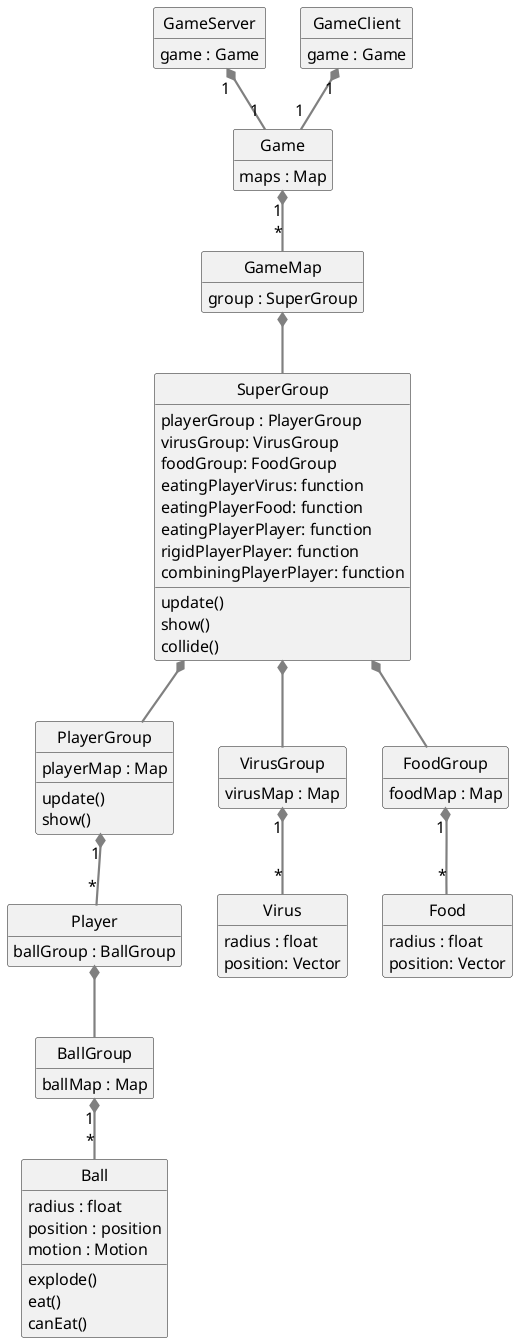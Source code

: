 @startuml agario
skinparam style strictuml
skinparam DefaultFontName Arial
skinparam DefaultFontSize 16
skinparam DefaultFontStyle bold
skinparam ArrowThickness 2.2
skinparam ArrowColor #gray
hide empty members

class "GameServer" as GameServer {
  game : Game
}

class "GameClient" as GameClient {
  game : Game
}

class "Game" as Game {
  maps : Map
}

class "GameMap" as GameMap {
  group : SuperGroup
}
class "SuperGroup" as SuperGroup{
  playerGroup : PlayerGroup
  virusGroup: VirusGroup
  foodGroup: FoodGroup
  eatingPlayerVirus: function
  eatingPlayerFood: function
  eatingPlayerPlayer: function
  rigidPlayerPlayer: function
  combiningPlayerPlayer: function
  update()
  show()
  collide()
}
  ' ballVirusCollider : BallVirusCollider
  ' ballFoodCollider : BallFoodCollider

class "PlayerGroup" as PlayerGroup {
  playerMap : Map
  ' rigidColliderPlayerPlayer : RigidColliderPlayerPlayer
  ' combiningColliderPlayerPlayer: CombiningColliderPlayerPlayer
  update()
  show()
}
  ' eatingCollider : EatingCollider
  
' namespace EatingCollider {
'   handle()
' }

class "Player" as Player {
  ballGroup : BallGroup
}

class "BallGroup" as BallGroup {
  ballMap : Map
  ' eatingColliderBallBall : EatingColliderBallBall
}

  ' combiningCollider : CombiningCollider

' class CombiningCollider  combiningCollider : CombiningCollider


class "Ball" as Ball {
  radius : float
  position : position
  motion : Motion
  explode()
  eat()
  canEat()
}

class "VirusGroup" as VirusGroup {
  virusMap : Map
}

class "Virus" as Virus {
  radius : float
  position: Vector
}

class "FoodGroup" as FoodGroup {
  foodMap : Map
}

class "Food" as Food {
  radius : float
  position: Vector
}

' class "Circle" as Circle {
'   radius : float
'   position: Vector
' }

GameServer "1" *-- "1" Game
GameClient "1" *-- "1" Game

Game "1" *-- "*" GameMap

GameMap *--  SuperGroup

SuperGroup *--  PlayerGroup
SuperGroup *--  VirusGroup
SuperGroup *--  FoodGroup
' SuperGroup *-- BallVirusCollider
' SuperGroup *-- BallFoodCollider

PlayerGroup "1" *-- "*" Player
' PlayerGroup *-- EatingCollider

Player *-- BallGroup

BallGroup "1" *-- "*" Ball
' BallGroup *-- CombiningCollider

VirusGroup "1" *-- "*" Virus
FoodGroup "1" *-- "*" Food

' Circle <|-- Ball
' Circle <|-- Virus
' Circle <|-- Food

@enduml
